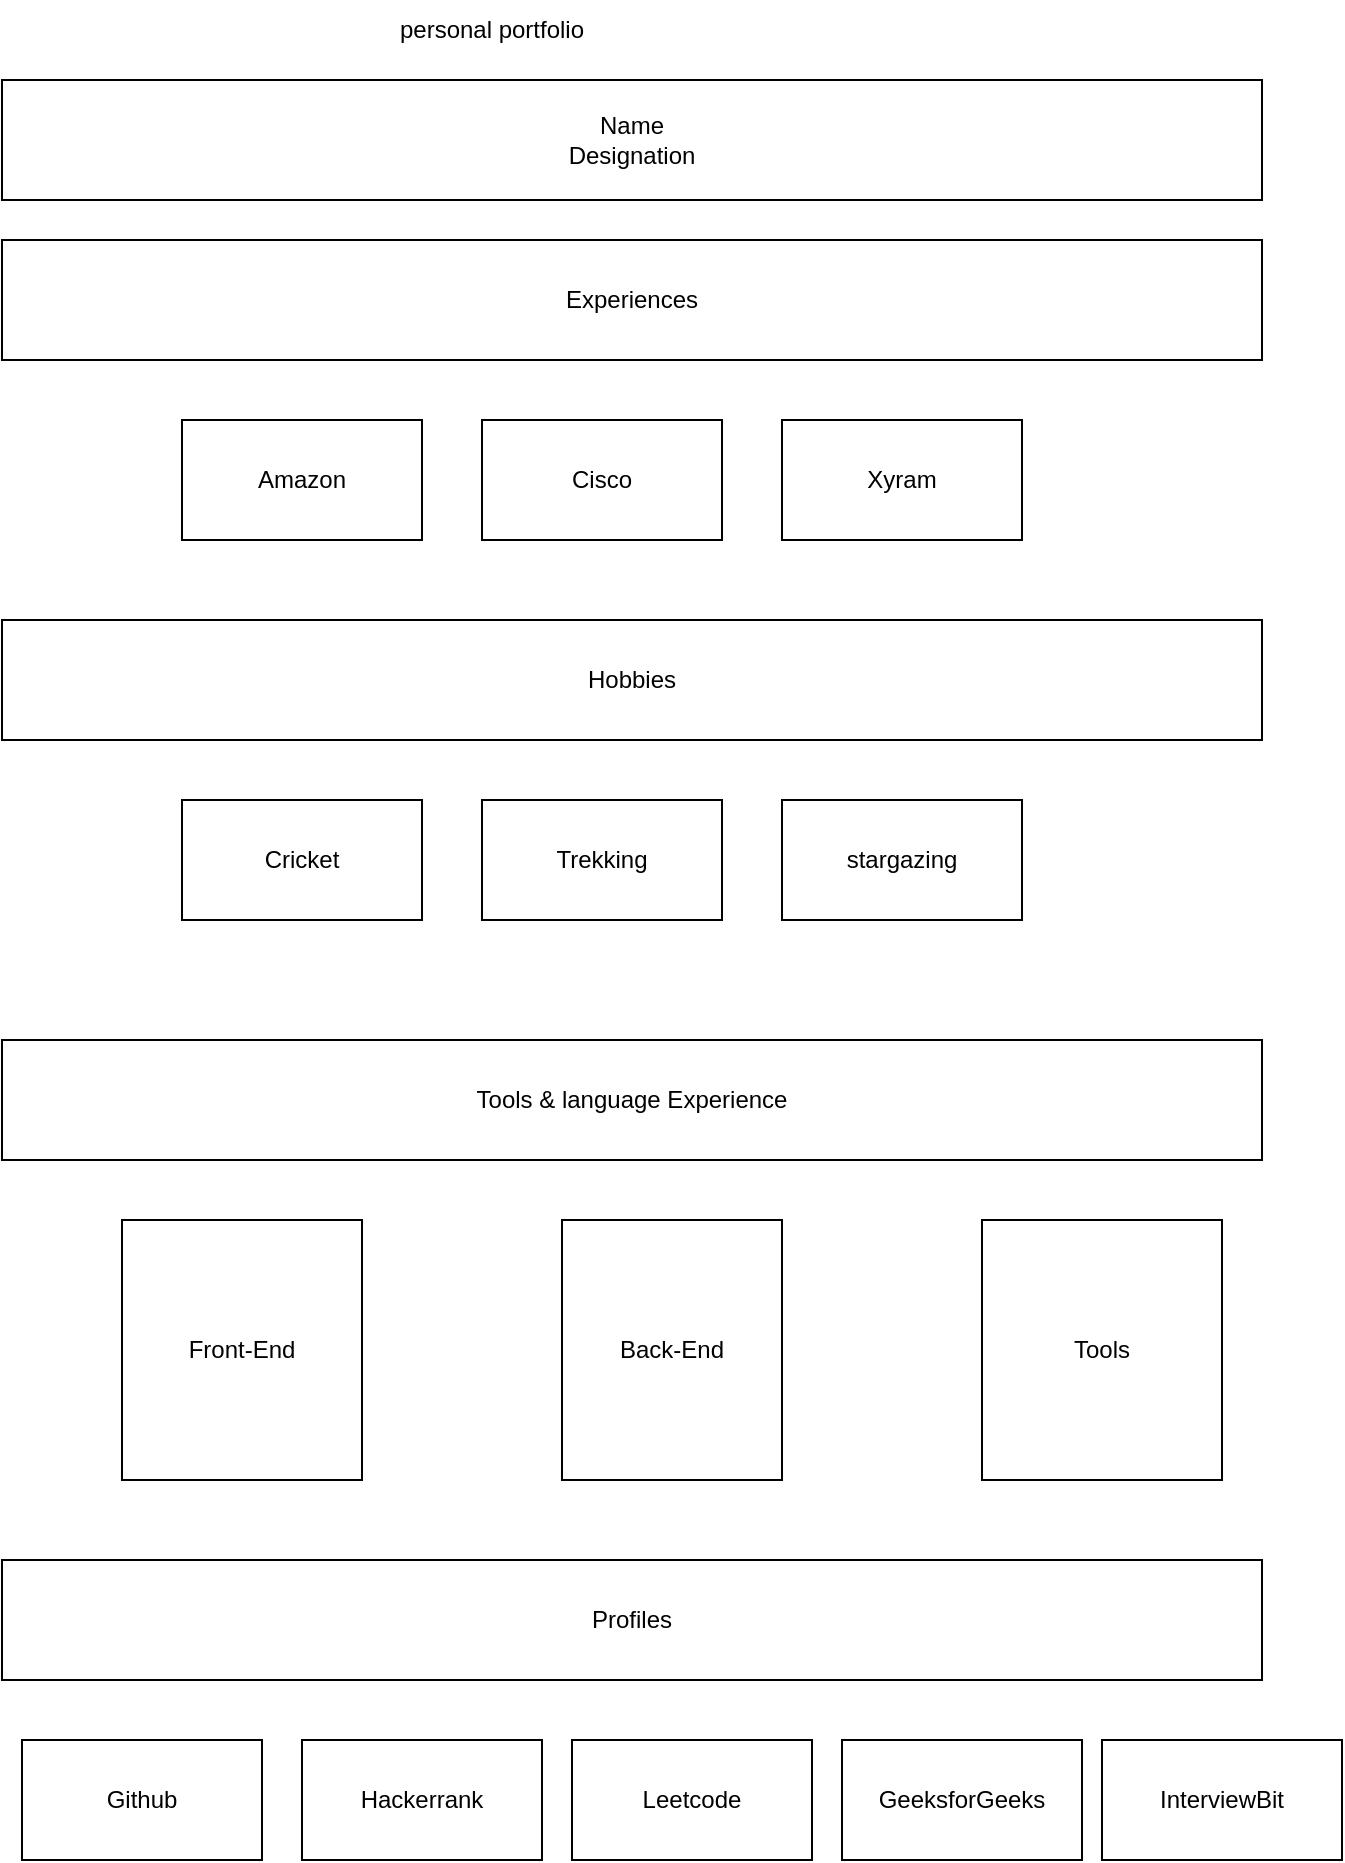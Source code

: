<mxfile version="20.5.3" type="github">
  <diagram id="qfaCqi-v7_LqpRkw3eeV" name="Page-1">
    <mxGraphModel dx="782" dy="428" grid="1" gridSize="10" guides="1" tooltips="1" connect="1" arrows="1" fold="1" page="1" pageScale="1" pageWidth="850" pageHeight="1100" math="0" shadow="0">
      <root>
        <mxCell id="0" />
        <mxCell id="1" parent="0" />
        <mxCell id="4LaW5wUUnL0rY_HdfW9R-1" value="personal portfolio" style="text;html=1;strokeColor=none;fillColor=none;align=center;verticalAlign=middle;whiteSpace=wrap;rounded=0;" vertex="1" parent="1">
          <mxGeometry x="130" y="30" width="390" height="30" as="geometry" />
        </mxCell>
        <mxCell id="4LaW5wUUnL0rY_HdfW9R-2" value="Name&lt;br&gt;Designation" style="rounded=0;whiteSpace=wrap;html=1;" vertex="1" parent="1">
          <mxGeometry x="80" y="70" width="630" height="60" as="geometry" />
        </mxCell>
        <mxCell id="4LaW5wUUnL0rY_HdfW9R-3" value="Experiences" style="rounded=0;whiteSpace=wrap;html=1;" vertex="1" parent="1">
          <mxGeometry x="80" y="150" width="630" height="60" as="geometry" />
        </mxCell>
        <mxCell id="4LaW5wUUnL0rY_HdfW9R-4" value="Amazon" style="rounded=0;whiteSpace=wrap;html=1;" vertex="1" parent="1">
          <mxGeometry x="170" y="240" width="120" height="60" as="geometry" />
        </mxCell>
        <mxCell id="4LaW5wUUnL0rY_HdfW9R-5" value="Cisco" style="rounded=0;whiteSpace=wrap;html=1;" vertex="1" parent="1">
          <mxGeometry x="320" y="240" width="120" height="60" as="geometry" />
        </mxCell>
        <mxCell id="4LaW5wUUnL0rY_HdfW9R-6" value="Xyram" style="rounded=0;whiteSpace=wrap;html=1;" vertex="1" parent="1">
          <mxGeometry x="470" y="240" width="120" height="60" as="geometry" />
        </mxCell>
        <mxCell id="4LaW5wUUnL0rY_HdfW9R-7" value="Hobbies" style="rounded=0;whiteSpace=wrap;html=1;" vertex="1" parent="1">
          <mxGeometry x="80" y="340" width="630" height="60" as="geometry" />
        </mxCell>
        <mxCell id="4LaW5wUUnL0rY_HdfW9R-8" value="Cricket" style="rounded=0;whiteSpace=wrap;html=1;" vertex="1" parent="1">
          <mxGeometry x="170" y="430" width="120" height="60" as="geometry" />
        </mxCell>
        <mxCell id="4LaW5wUUnL0rY_HdfW9R-9" value="Trekking" style="rounded=0;whiteSpace=wrap;html=1;" vertex="1" parent="1">
          <mxGeometry x="320" y="430" width="120" height="60" as="geometry" />
        </mxCell>
        <mxCell id="4LaW5wUUnL0rY_HdfW9R-10" value="stargazing" style="rounded=0;whiteSpace=wrap;html=1;" vertex="1" parent="1">
          <mxGeometry x="470" y="430" width="120" height="60" as="geometry" />
        </mxCell>
        <mxCell id="4LaW5wUUnL0rY_HdfW9R-11" value="Tools &amp;amp; language Experience" style="rounded=0;whiteSpace=wrap;html=1;" vertex="1" parent="1">
          <mxGeometry x="80" y="550" width="630" height="60" as="geometry" />
        </mxCell>
        <mxCell id="4LaW5wUUnL0rY_HdfW9R-12" value="Front-End" style="rounded=0;whiteSpace=wrap;html=1;" vertex="1" parent="1">
          <mxGeometry x="140" y="640" width="120" height="130" as="geometry" />
        </mxCell>
        <mxCell id="4LaW5wUUnL0rY_HdfW9R-13" value="Back-End" style="rounded=0;whiteSpace=wrap;html=1;" vertex="1" parent="1">
          <mxGeometry x="360" y="640" width="110" height="130" as="geometry" />
        </mxCell>
        <mxCell id="4LaW5wUUnL0rY_HdfW9R-14" value="Tools" style="rounded=0;whiteSpace=wrap;html=1;" vertex="1" parent="1">
          <mxGeometry x="570" y="640" width="120" height="130" as="geometry" />
        </mxCell>
        <mxCell id="4LaW5wUUnL0rY_HdfW9R-15" value="Profiles" style="rounded=0;whiteSpace=wrap;html=1;" vertex="1" parent="1">
          <mxGeometry x="80" y="810" width="630" height="60" as="geometry" />
        </mxCell>
        <mxCell id="4LaW5wUUnL0rY_HdfW9R-16" value="Github" style="rounded=0;whiteSpace=wrap;html=1;" vertex="1" parent="1">
          <mxGeometry x="90" y="900" width="120" height="60" as="geometry" />
        </mxCell>
        <mxCell id="4LaW5wUUnL0rY_HdfW9R-17" value="Hackerrank" style="rounded=0;whiteSpace=wrap;html=1;" vertex="1" parent="1">
          <mxGeometry x="230" y="900" width="120" height="60" as="geometry" />
        </mxCell>
        <mxCell id="4LaW5wUUnL0rY_HdfW9R-18" value="Leetcode" style="rounded=0;whiteSpace=wrap;html=1;" vertex="1" parent="1">
          <mxGeometry x="365" y="900" width="120" height="60" as="geometry" />
        </mxCell>
        <mxCell id="4LaW5wUUnL0rY_HdfW9R-19" value="GeeksforGeeks" style="rounded=0;whiteSpace=wrap;html=1;" vertex="1" parent="1">
          <mxGeometry x="500" y="900" width="120" height="60" as="geometry" />
        </mxCell>
        <mxCell id="4LaW5wUUnL0rY_HdfW9R-20" value="InterviewBit" style="rounded=0;whiteSpace=wrap;html=1;" vertex="1" parent="1">
          <mxGeometry x="630" y="900" width="120" height="60" as="geometry" />
        </mxCell>
      </root>
    </mxGraphModel>
  </diagram>
</mxfile>
